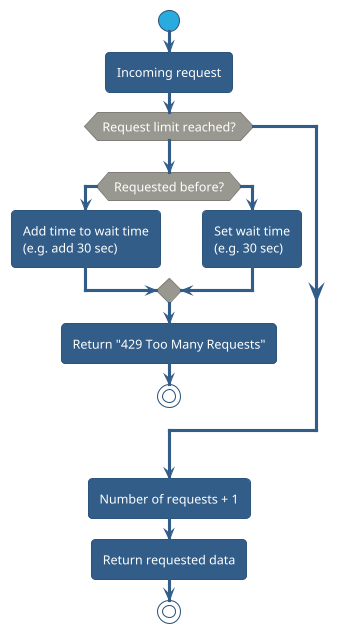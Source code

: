 @startuml

!theme sandstone

start

:Incoming request;
if (Request limit reached?) then (yes)
	if (Requested before?) then (yes)
		:Add time to wait time\n(e.g. add 30 sec);
	else (no)
		:Set wait time\n(e.g. 30 sec);
	endif
	:Return "429 Too Many Requests";
	stop
endif
->no;
:Number of requests + 1;
:Return requested data;
stop

@enduml
